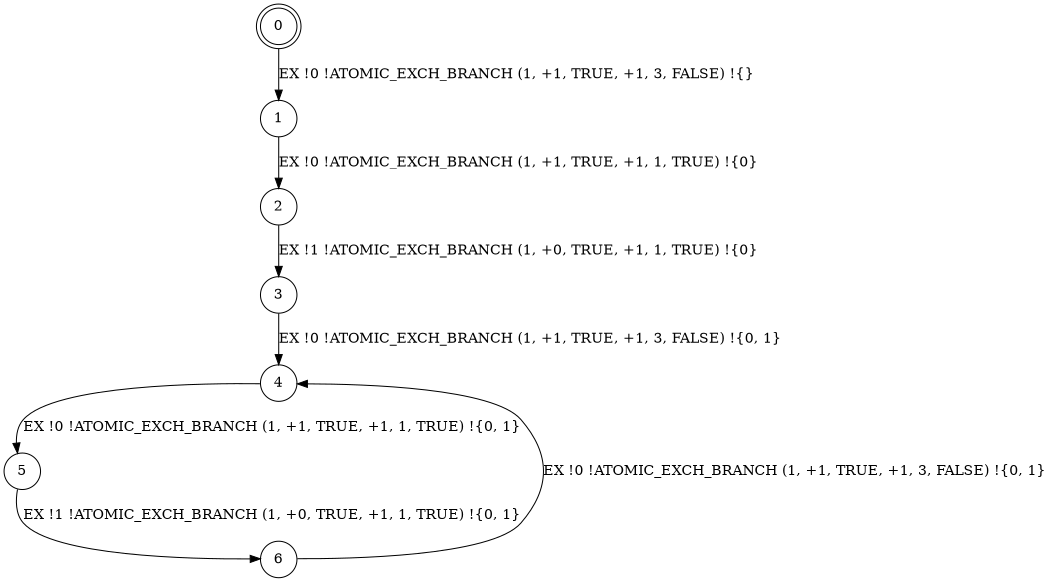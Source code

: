 digraph BCG {
size = "7, 10.5";
center = TRUE;
node [shape = circle];
0 [peripheries = 2];
0 -> 1 [label = "EX !0 !ATOMIC_EXCH_BRANCH (1, +1, TRUE, +1, 3, FALSE) !{}"];
1 -> 2 [label = "EX !0 !ATOMIC_EXCH_BRANCH (1, +1, TRUE, +1, 1, TRUE) !{0}"];
2 -> 3 [label = "EX !1 !ATOMIC_EXCH_BRANCH (1, +0, TRUE, +1, 1, TRUE) !{0}"];
3 -> 4 [label = "EX !0 !ATOMIC_EXCH_BRANCH (1, +1, TRUE, +1, 3, FALSE) !{0, 1}"];
4 -> 5 [label = "EX !0 !ATOMIC_EXCH_BRANCH (1, +1, TRUE, +1, 1, TRUE) !{0, 1}"];
5 -> 6 [label = "EX !1 !ATOMIC_EXCH_BRANCH (1, +0, TRUE, +1, 1, TRUE) !{0, 1}"];
6 -> 4 [label = "EX !0 !ATOMIC_EXCH_BRANCH (1, +1, TRUE, +1, 3, FALSE) !{0, 1}"];
}
